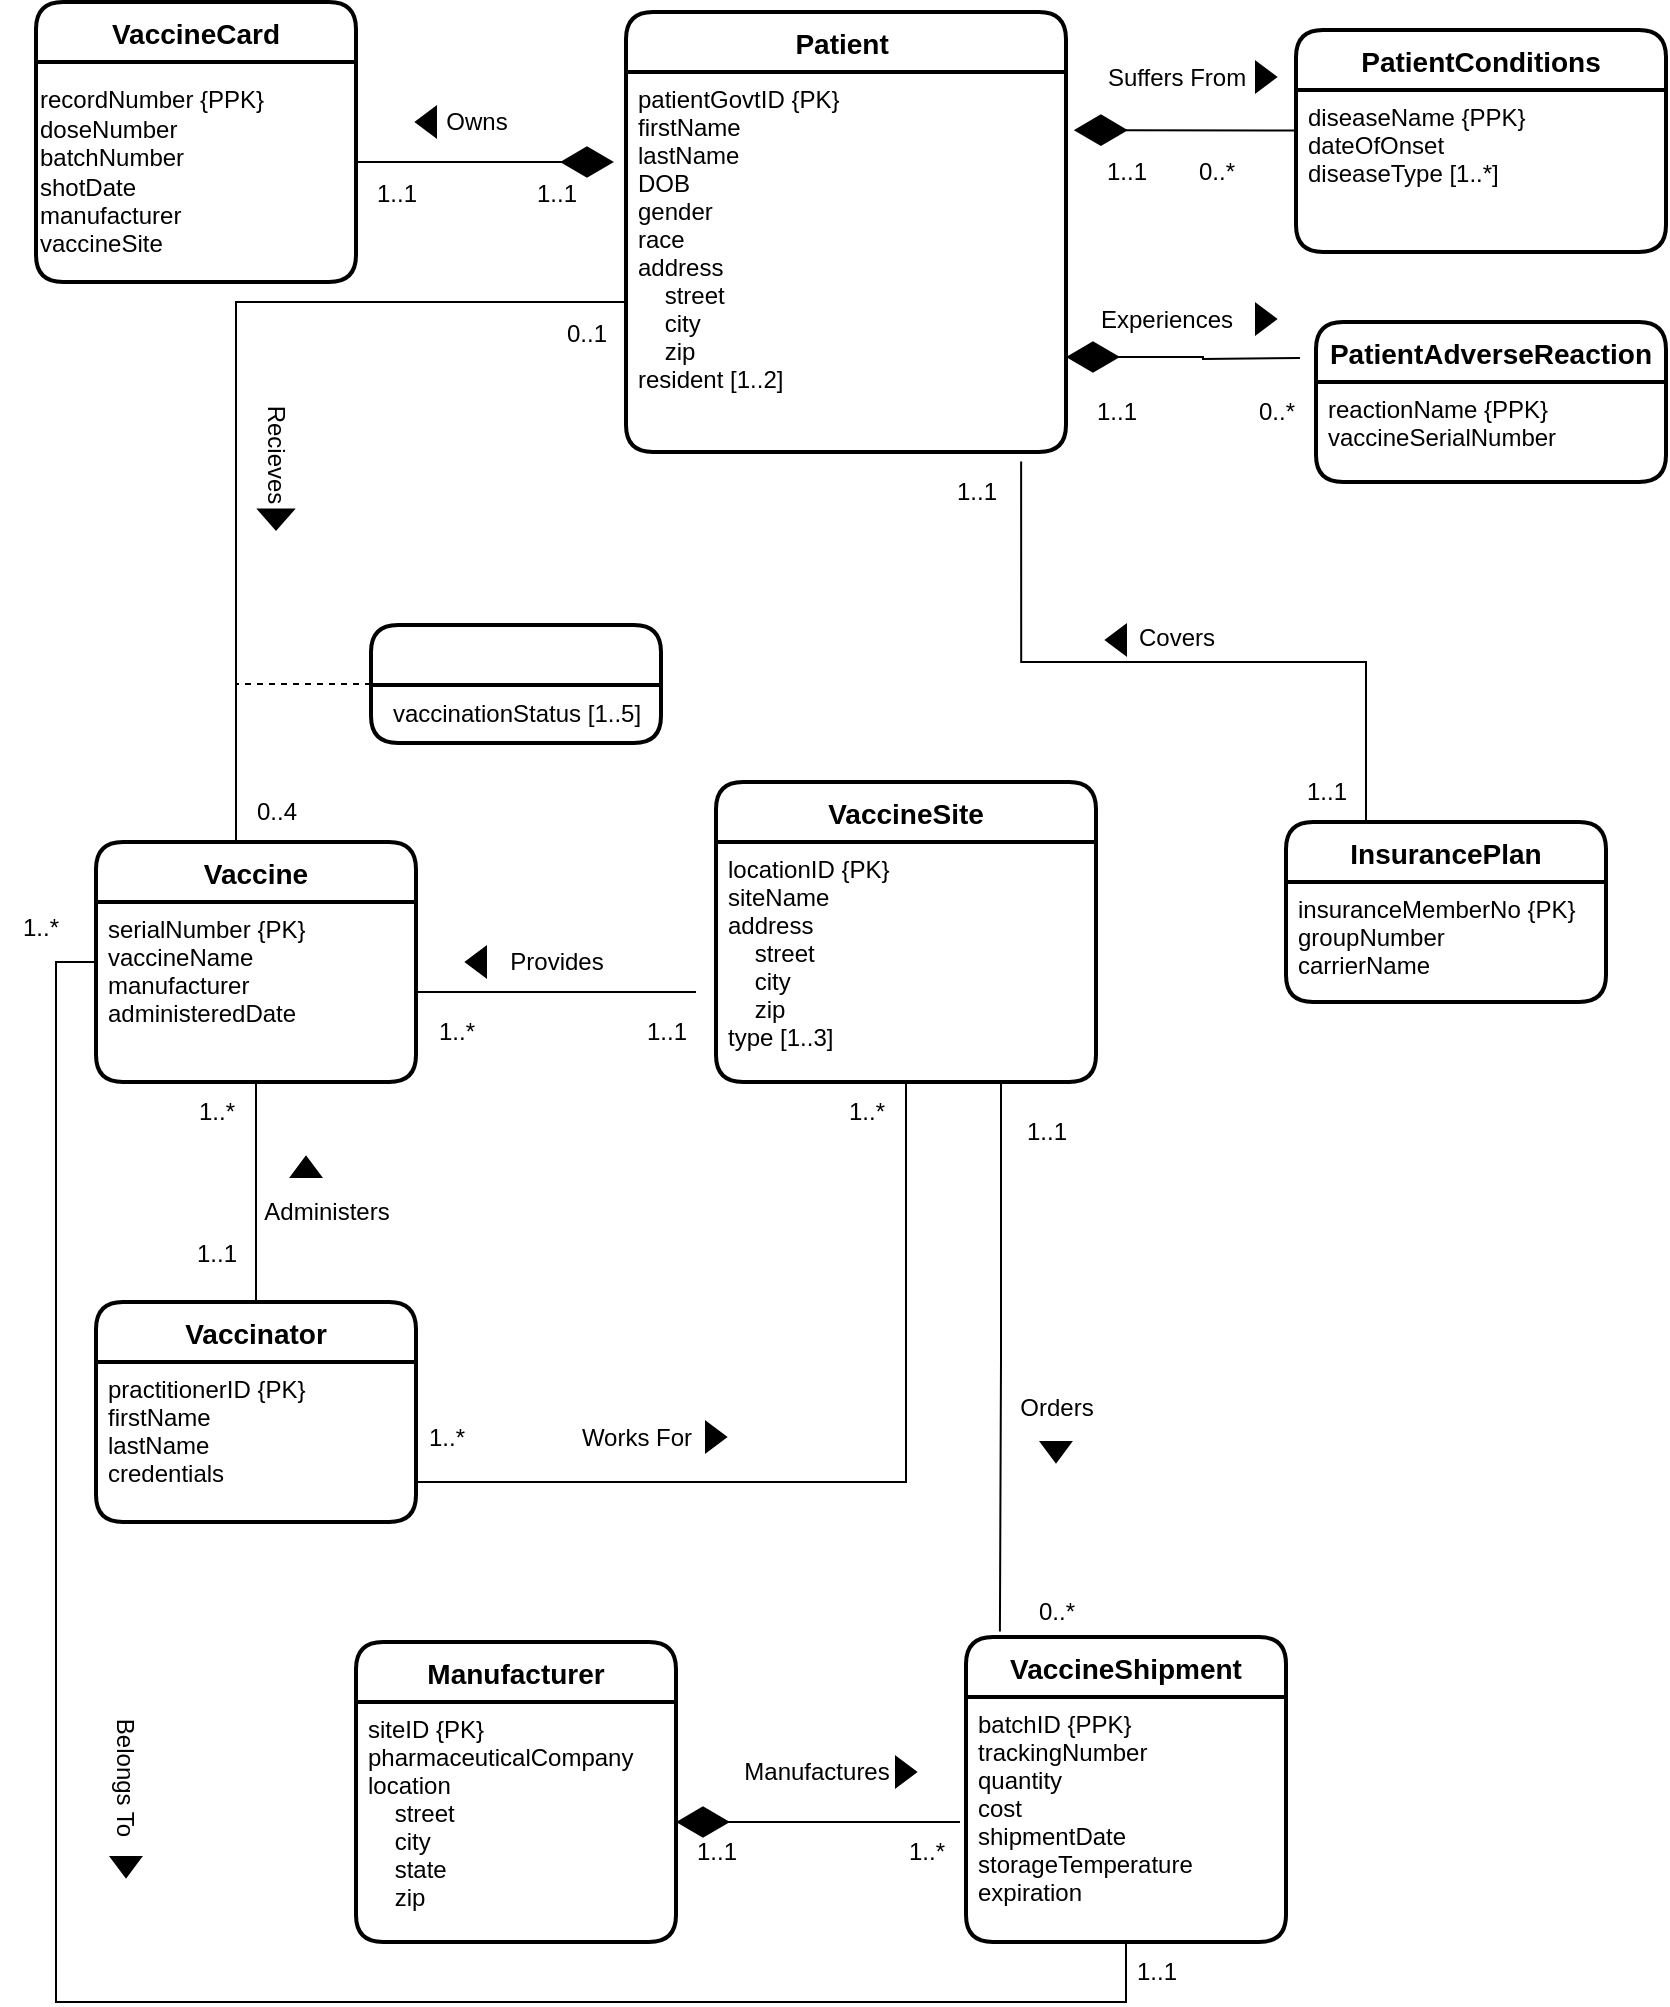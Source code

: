 <mxfile version="20.4.2" type="device" pages="2"><diagram id="ICXEVGz5KNbRG9FEyBgz" name="Page-1"><mxGraphModel dx="946" dy="614" grid="1" gridSize="10" guides="1" tooltips="1" connect="1" arrows="1" fold="1" page="1" pageScale="1" pageWidth="827" pageHeight="1169" math="0" shadow="0"><root><mxCell id="0"/><mxCell id="1" parent="0"/><mxCell id="ctLFTJvYeF0MniS-Ok6U-79" value="Patient " style="swimlane;childLayout=stackLayout;horizontal=1;startSize=30;horizontalStack=0;rounded=1;fontSize=14;fontStyle=1;strokeWidth=2;resizeParent=0;resizeLast=1;shadow=0;dashed=0;align=center;" vertex="1" parent="1"><mxGeometry x="323" y="35" width="220" height="220" as="geometry"/></mxCell><mxCell id="ctLFTJvYeF0MniS-Ok6U-80" value="patientGovtID {PK}&#10;firstName&#10;lastName&#10;DOB&#10;gender&#10;race&#10;address&#10;    street&#10;    city&#10;    zip&#10;resident [1..2]&#10;" style="align=left;strokeColor=none;fillColor=none;spacingLeft=4;fontSize=12;verticalAlign=top;resizable=0;rotatable=0;part=1;" vertex="1" parent="ctLFTJvYeF0MniS-Ok6U-79"><mxGeometry y="30" width="220" height="190" as="geometry"/></mxCell><mxCell id="ctLFTJvYeF0MniS-Ok6U-81" style="edgeStyle=orthogonalEdgeStyle;rounded=0;orthogonalLoop=1;jettySize=auto;html=1;entryX=0.5;entryY=1;entryDx=0;entryDy=0;strokeWidth=1;startArrow=none;startFill=0;endArrow=none;endFill=0;startSize=24;endSize=24;sourcePerimeterSpacing=0;" edge="1" parent="1" source="ctLFTJvYeF0MniS-Ok6U-82" target="ctLFTJvYeF0MniS-Ok6U-94"><mxGeometry relative="1" as="geometry"><Array as="points"><mxPoint x="38" y="510"/><mxPoint x="38" y="1030"/><mxPoint x="573" y="1030"/></Array></mxGeometry></mxCell><mxCell id="ctLFTJvYeF0MniS-Ok6U-82" value="Vaccine" style="swimlane;childLayout=stackLayout;horizontal=1;startSize=30;horizontalStack=0;rounded=1;fontSize=14;fontStyle=1;strokeWidth=2;resizeParent=0;resizeLast=1;shadow=0;dashed=0;align=center;" vertex="1" parent="1"><mxGeometry x="58" y="450" width="160" height="120" as="geometry"/></mxCell><mxCell id="ctLFTJvYeF0MniS-Ok6U-83" value="serialNumber {PK}&#10;vaccineName&#10;manufacturer&#10;administeredDate" style="align=left;strokeColor=none;fillColor=none;spacingLeft=4;fontSize=12;verticalAlign=top;resizable=0;rotatable=0;part=1;" vertex="1" parent="ctLFTJvYeF0MniS-Ok6U-82"><mxGeometry y="30" width="160" height="90" as="geometry"/></mxCell><mxCell id="ctLFTJvYeF0MniS-Ok6U-84" value="" style="endArrow=diamondThin;endFill=1;endSize=24;html=1;rounded=0;exitX=0;exitY=0.25;exitDx=0;exitDy=0;entryX=1.018;entryY=0.153;entryDx=0;entryDy=0;entryPerimeter=0;" edge="1" parent="1" source="ctLFTJvYeF0MniS-Ok6U-98" target="ctLFTJvYeF0MniS-Ok6U-80"><mxGeometry width="160" relative="1" as="geometry"><mxPoint x="568" y="120.47" as="sourcePoint"/><mxPoint x="548" y="120" as="targetPoint"/></mxGeometry></mxCell><mxCell id="ctLFTJvYeF0MniS-Ok6U-85" style="edgeStyle=orthogonalEdgeStyle;rounded=0;orthogonalLoop=1;jettySize=auto;html=1;strokeWidth=1;startArrow=none;startFill=0;endArrow=none;endFill=0;startSize=24;endSize=0;sourcePerimeterSpacing=0;" edge="1" parent="1" source="ctLFTJvYeF0MniS-Ok6U-86" target="ctLFTJvYeF0MniS-Ok6U-83"><mxGeometry relative="1" as="geometry"/></mxCell><mxCell id="ctLFTJvYeF0MniS-Ok6U-86" value="Vaccinator" style="swimlane;childLayout=stackLayout;horizontal=1;startSize=30;horizontalStack=0;rounded=1;fontSize=14;fontStyle=1;strokeWidth=2;resizeParent=0;resizeLast=1;shadow=0;dashed=0;align=center;" vertex="1" parent="1"><mxGeometry x="58" y="680" width="160" height="110" as="geometry"/></mxCell><mxCell id="ctLFTJvYeF0MniS-Ok6U-87" value="practitionerID {PK}&#10;firstName&#10;lastName&#10;credentials&#10;" style="align=left;strokeColor=none;fillColor=none;spacingLeft=4;fontSize=12;verticalAlign=top;resizable=0;rotatable=0;part=1;" vertex="1" parent="ctLFTJvYeF0MniS-Ok6U-86"><mxGeometry y="30" width="160" height="80" as="geometry"/></mxCell><mxCell id="ctLFTJvYeF0MniS-Ok6U-88" value="PatientAdverseReaction" style="swimlane;childLayout=stackLayout;horizontal=1;startSize=30;horizontalStack=0;rounded=1;fontSize=14;fontStyle=1;strokeWidth=2;resizeParent=0;resizeLast=1;shadow=0;dashed=0;align=center;" vertex="1" parent="1"><mxGeometry x="668" y="190" width="175" height="80" as="geometry"/></mxCell><mxCell id="ctLFTJvYeF0MniS-Ok6U-89" value="reactionName {PPK}&#10;vaccineSerialNumber" style="align=left;strokeColor=none;fillColor=none;spacingLeft=4;fontSize=12;verticalAlign=top;resizable=0;rotatable=0;part=1;" vertex="1" parent="ctLFTJvYeF0MniS-Ok6U-88"><mxGeometry y="30" width="175" height="50" as="geometry"/></mxCell><mxCell id="ctLFTJvYeF0MniS-Ok6U-90" style="edgeStyle=orthogonalEdgeStyle;rounded=0;orthogonalLoop=1;jettySize=auto;html=1;exitX=0.25;exitY=0;exitDx=0;exitDy=0;entryX=0.898;entryY=1.025;entryDx=0;entryDy=0;entryPerimeter=0;startArrow=none;startFill=0;endArrow=none;endFill=0;" edge="1" parent="1" source="ctLFTJvYeF0MniS-Ok6U-91" target="ctLFTJvYeF0MniS-Ok6U-80"><mxGeometry relative="1" as="geometry"><Array as="points"><mxPoint x="693" y="360"/><mxPoint x="521" y="360"/></Array></mxGeometry></mxCell><mxCell id="ctLFTJvYeF0MniS-Ok6U-91" value="InsurancePlan" style="swimlane;childLayout=stackLayout;horizontal=1;startSize=30;horizontalStack=0;rounded=1;fontSize=14;fontStyle=1;strokeWidth=2;resizeParent=0;resizeLast=1;shadow=0;dashed=0;align=center;" vertex="1" parent="1"><mxGeometry x="653" y="440" width="160" height="90" as="geometry"/></mxCell><mxCell id="ctLFTJvYeF0MniS-Ok6U-92" value="insuranceMemberNo {PK}&#10;groupNumber&#10;carrierName &#10;" style="align=left;strokeColor=none;fillColor=none;spacingLeft=4;fontSize=12;verticalAlign=top;resizable=0;rotatable=0;part=1;" vertex="1" parent="ctLFTJvYeF0MniS-Ok6U-91"><mxGeometry y="30" width="160" height="60" as="geometry"/></mxCell><mxCell id="ctLFTJvYeF0MniS-Ok6U-93" value="VaccineShipment" style="swimlane;childLayout=stackLayout;horizontal=1;startSize=30;horizontalStack=0;rounded=1;fontSize=14;fontStyle=1;strokeWidth=2;resizeParent=0;resizeLast=1;shadow=0;dashed=0;align=center;" vertex="1" parent="1"><mxGeometry x="493" y="847.5" width="160" height="152.5" as="geometry"/></mxCell><mxCell id="ctLFTJvYeF0MniS-Ok6U-94" value="batchID {PPK}&#10;trackingNumber&#10;quantity&#10;cost&#10;shipmentDate&#10;storageTemperature&#10;expiration&#10;" style="align=left;strokeColor=none;fillColor=none;spacingLeft=4;fontSize=12;verticalAlign=top;resizable=0;rotatable=0;part=1;" vertex="1" parent="ctLFTJvYeF0MniS-Ok6U-93"><mxGeometry y="30" width="160" height="122.5" as="geometry"/></mxCell><mxCell id="ctLFTJvYeF0MniS-Ok6U-95" value="VaccineSite" style="swimlane;childLayout=stackLayout;horizontal=1;startSize=30;horizontalStack=0;rounded=1;fontSize=14;fontStyle=1;strokeWidth=2;resizeParent=0;resizeLast=1;shadow=0;dashed=0;align=center;" vertex="1" parent="1"><mxGeometry x="368" y="420" width="190" height="150" as="geometry"/></mxCell><mxCell id="ctLFTJvYeF0MniS-Ok6U-96" value="locationID {PK}&#10;siteName&#10;address&#10;    street&#10;    city&#10;    zip&#10;type [1..3]" style="align=left;strokeColor=none;fillColor=none;spacingLeft=4;fontSize=12;verticalAlign=top;resizable=0;rotatable=0;part=1;" vertex="1" parent="ctLFTJvYeF0MniS-Ok6U-95"><mxGeometry y="30" width="190" height="120" as="geometry"/></mxCell><mxCell id="ctLFTJvYeF0MniS-Ok6U-97" value="PatientConditions" style="swimlane;childLayout=stackLayout;horizontal=1;startSize=30;horizontalStack=0;rounded=1;fontSize=14;fontStyle=1;strokeWidth=2;resizeParent=0;resizeLast=1;shadow=0;dashed=0;align=center;" vertex="1" parent="1"><mxGeometry x="658" y="44" width="185" height="111" as="geometry"/></mxCell><mxCell id="ctLFTJvYeF0MniS-Ok6U-98" value="diseaseName {PPK}&#10;dateOfOnset&#10;diseaseType [1..*]&#10;&#10;" style="align=left;strokeColor=none;fillColor=none;spacingLeft=4;fontSize=12;verticalAlign=top;resizable=0;rotatable=0;part=1;" vertex="1" parent="ctLFTJvYeF0MniS-Ok6U-97"><mxGeometry y="30" width="185" height="81" as="geometry"/></mxCell><mxCell id="ctLFTJvYeF0MniS-Ok6U-99" style="edgeStyle=orthogonalEdgeStyle;rounded=0;orthogonalLoop=1;jettySize=auto;html=1;strokeWidth=1;startArrow=none;startFill=0;endArrow=none;endFill=0;startSize=24;endSize=24;sourcePerimeterSpacing=0;dashed=1;" edge="1" parent="1" source="ctLFTJvYeF0MniS-Ok6U-100"><mxGeometry relative="1" as="geometry"><mxPoint x="128" y="371" as="targetPoint"/></mxGeometry></mxCell><mxCell id="ctLFTJvYeF0MniS-Ok6U-100" value="" style="swimlane;childLayout=stackLayout;horizontal=1;startSize=30;horizontalStack=0;rounded=1;fontSize=14;fontStyle=1;strokeWidth=2;resizeParent=0;resizeLast=1;shadow=0;dashed=0;align=center;" vertex="1" parent="1"><mxGeometry x="195.5" y="341.5" width="145" height="59" as="geometry"/></mxCell><mxCell id="ctLFTJvYeF0MniS-Ok6U-101" value="vaccinationStatus [1..5]" style="text;html=1;align=center;verticalAlign=middle;resizable=0;points=[];autosize=1;strokeColor=none;fillColor=none;" vertex="1" parent="ctLFTJvYeF0MniS-Ok6U-100"><mxGeometry y="30" width="145" height="29" as="geometry"/></mxCell><mxCell id="ctLFTJvYeF0MniS-Ok6U-102" value="Recieves" style="text;html=1;align=center;verticalAlign=middle;resizable=0;points=[];autosize=1;strokeColor=none;fillColor=none;rotation=90;" vertex="1" parent="1"><mxGeometry x="113" y="241" width="70" height="30" as="geometry"/></mxCell><mxCell id="ctLFTJvYeF0MniS-Ok6U-103" style="edgeStyle=orthogonalEdgeStyle;rounded=0;orthogonalLoop=1;jettySize=auto;html=1;exitX=1;exitY=0.75;exitDx=0;exitDy=0;entryX=0.5;entryY=1;entryDx=0;entryDy=0;startArrow=none;startFill=0;endArrow=none;endFill=0;" edge="1" parent="1" source="ctLFTJvYeF0MniS-Ok6U-87" target="ctLFTJvYeF0MniS-Ok6U-96"><mxGeometry relative="1" as="geometry"/></mxCell><mxCell id="ctLFTJvYeF0MniS-Ok6U-104" value="Works For" style="text;html=1;align=center;verticalAlign=middle;resizable=0;points=[];autosize=1;strokeColor=none;fillColor=none;" vertex="1" parent="1"><mxGeometry x="288" y="732.5" width="80" height="30" as="geometry"/></mxCell><mxCell id="ctLFTJvYeF0MniS-Ok6U-105" value="Manufacturer" style="swimlane;childLayout=stackLayout;horizontal=1;startSize=30;horizontalStack=0;rounded=1;fontSize=14;fontStyle=1;strokeWidth=2;resizeParent=0;resizeLast=1;shadow=0;dashed=0;align=center;" vertex="1" parent="1"><mxGeometry x="188" y="850" width="160" height="150" as="geometry"/></mxCell><mxCell id="ctLFTJvYeF0MniS-Ok6U-106" value="siteID {PK}&#10;pharmaceuticalCompany&#10;location&#10;    street&#10;    city&#10;    state&#10;    zip" style="align=left;strokeColor=none;fillColor=none;spacingLeft=4;fontSize=12;verticalAlign=top;resizable=0;rotatable=0;part=1;" vertex="1" parent="ctLFTJvYeF0MniS-Ok6U-105"><mxGeometry y="30" width="160" height="120" as="geometry"/></mxCell><mxCell id="ctLFTJvYeF0MniS-Ok6U-107" value="VaccineCard" style="swimlane;childLayout=stackLayout;horizontal=1;startSize=30;horizontalStack=0;rounded=1;fontSize=14;fontStyle=1;strokeWidth=2;resizeParent=0;resizeLast=1;shadow=0;dashed=0;align=center;" vertex="1" parent="1"><mxGeometry x="28" y="30" width="160" height="140" as="geometry"/></mxCell><mxCell id="ctLFTJvYeF0MniS-Ok6U-108" value="recordNumber {PPK}&lt;br&gt;doseNumber&lt;br&gt;batchNumber&lt;br&gt;shotDate&lt;br&gt;manufacturer&amp;nbsp;&lt;br&gt;vaccineSite" style="text;html=1;align=left;verticalAlign=middle;resizable=0;points=[];autosize=1;strokeColor=none;fillColor=none;" vertex="1" parent="ctLFTJvYeF0MniS-Ok6U-107"><mxGeometry y="30" width="160" height="110" as="geometry"/></mxCell><mxCell id="ctLFTJvYeF0MniS-Ok6U-109" value="Manufactures" style="text;html=1;align=center;verticalAlign=middle;resizable=0;points=[];autosize=1;strokeColor=none;fillColor=none;" vertex="1" parent="1"><mxGeometry x="368" y="900" width="100" height="30" as="geometry"/></mxCell><mxCell id="ctLFTJvYeF0MniS-Ok6U-110" value="1..1" style="text;html=1;align=center;verticalAlign=middle;resizable=0;points=[];autosize=1;strokeColor=none;fillColor=none;" vertex="1" parent="1"><mxGeometry x="348" y="940" width="40" height="30" as="geometry"/></mxCell><mxCell id="ctLFTJvYeF0MniS-Ok6U-111" value="Orders" style="text;html=1;align=center;verticalAlign=middle;resizable=0;points=[];autosize=1;strokeColor=none;fillColor=none;" vertex="1" parent="1"><mxGeometry x="508" y="717.5" width="60" height="30" as="geometry"/></mxCell><mxCell id="ctLFTJvYeF0MniS-Ok6U-112" value="1..1" style="text;html=1;align=center;verticalAlign=middle;resizable=0;points=[];autosize=1;strokeColor=none;fillColor=none;" vertex="1" parent="1"><mxGeometry x="513" y="580" width="40" height="30" as="geometry"/></mxCell><mxCell id="ctLFTJvYeF0MniS-Ok6U-113" value="0..*" style="text;html=1;align=center;verticalAlign=middle;resizable=0;points=[];autosize=1;strokeColor=none;fillColor=none;" vertex="1" parent="1"><mxGeometry x="518" y="820" width="40" height="30" as="geometry"/></mxCell><mxCell id="ctLFTJvYeF0MniS-Ok6U-114" value="1..*" style="text;html=1;align=center;verticalAlign=middle;resizable=0;points=[];autosize=1;strokeColor=none;fillColor=none;" vertex="1" parent="1"><mxGeometry x="423" y="570" width="40" height="30" as="geometry"/></mxCell><mxCell id="ctLFTJvYeF0MniS-Ok6U-115" value="1..*" style="text;html=1;align=center;verticalAlign=middle;resizable=0;points=[];autosize=1;strokeColor=none;fillColor=none;" vertex="1" parent="1"><mxGeometry x="213" y="732.5" width="40" height="30" as="geometry"/></mxCell><mxCell id="ctLFTJvYeF0MniS-Ok6U-116" value="Covers" style="text;html=1;align=center;verticalAlign=middle;resizable=0;points=[];autosize=1;strokeColor=none;fillColor=none;" vertex="1" parent="1"><mxGeometry x="568" y="332.5" width="60" height="30" as="geometry"/></mxCell><mxCell id="ctLFTJvYeF0MniS-Ok6U-117" value="1..1" style="text;html=1;align=center;verticalAlign=middle;resizable=0;points=[];autosize=1;strokeColor=none;fillColor=none;" vertex="1" parent="1"><mxGeometry x="478" y="260" width="40" height="30" as="geometry"/></mxCell><mxCell id="ctLFTJvYeF0MniS-Ok6U-118" value="1..1" style="text;html=1;align=center;verticalAlign=middle;resizable=0;points=[];autosize=1;strokeColor=none;fillColor=none;" vertex="1" parent="1"><mxGeometry x="653" y="410" width="40" height="30" as="geometry"/></mxCell><mxCell id="ctLFTJvYeF0MniS-Ok6U-119" value="1..1" style="text;html=1;align=center;verticalAlign=middle;resizable=0;points=[];autosize=1;strokeColor=none;fillColor=none;" vertex="1" parent="1"><mxGeometry x="553" y="100" width="40" height="30" as="geometry"/></mxCell><mxCell id="ctLFTJvYeF0MniS-Ok6U-120" value="0..*" style="text;html=1;align=center;verticalAlign=middle;resizable=0;points=[];autosize=1;strokeColor=none;fillColor=none;" vertex="1" parent="1"><mxGeometry x="598" y="100" width="40" height="30" as="geometry"/></mxCell><mxCell id="ctLFTJvYeF0MniS-Ok6U-121" value="0..4" style="text;html=1;align=center;verticalAlign=middle;resizable=0;points=[];autosize=1;strokeColor=none;fillColor=none;" vertex="1" parent="1"><mxGeometry x="128" y="420" width="40" height="30" as="geometry"/></mxCell><mxCell id="ctLFTJvYeF0MniS-Ok6U-122" value="0..1" style="text;html=1;align=center;verticalAlign=middle;resizable=0;points=[];autosize=1;strokeColor=none;fillColor=none;" vertex="1" parent="1"><mxGeometry x="283" y="181" width="40" height="30" as="geometry"/></mxCell><mxCell id="ctLFTJvYeF0MniS-Ok6U-123" value="1..*" style="text;html=1;align=center;verticalAlign=middle;resizable=0;points=[];autosize=1;strokeColor=none;fillColor=none;" vertex="1" parent="1"><mxGeometry x="218" y="530" width="40" height="30" as="geometry"/></mxCell><mxCell id="ctLFTJvYeF0MniS-Ok6U-124" value="1..1" style="text;html=1;align=center;verticalAlign=middle;resizable=0;points=[];autosize=1;strokeColor=none;fillColor=none;" vertex="1" parent="1"><mxGeometry x="323" y="530" width="40" height="30" as="geometry"/></mxCell><mxCell id="ctLFTJvYeF0MniS-Ok6U-125" value="1..1" style="text;html=1;align=center;verticalAlign=middle;resizable=0;points=[];autosize=1;strokeColor=none;fillColor=none;" vertex="1" parent="1"><mxGeometry x="188" y="110.5" width="40" height="30" as="geometry"/></mxCell><mxCell id="ctLFTJvYeF0MniS-Ok6U-126" value="1..1" style="text;html=1;align=center;verticalAlign=middle;resizable=0;points=[];autosize=1;strokeColor=none;fillColor=none;" vertex="1" parent="1"><mxGeometry x="268" y="110.5" width="40" height="30" as="geometry"/></mxCell><mxCell id="ctLFTJvYeF0MniS-Ok6U-127" value="" style="triangle;whiteSpace=wrap;html=1;fillColor=#000000;rotation=90;" vertex="1" parent="1"><mxGeometry x="143" y="280" width="10" height="17.5" as="geometry"/></mxCell><mxCell id="ctLFTJvYeF0MniS-Ok6U-128" style="edgeStyle=orthogonalEdgeStyle;rounded=0;orthogonalLoop=1;jettySize=auto;html=1;entryX=0.563;entryY=0;entryDx=0;entryDy=0;entryPerimeter=0;endArrow=none;endFill=0;" edge="1" parent="1" source="ctLFTJvYeF0MniS-Ok6U-80" target="ctLFTJvYeF0MniS-Ok6U-82"><mxGeometry relative="1" as="geometry"><Array as="points"><mxPoint x="128" y="180"/></Array></mxGeometry></mxCell><mxCell id="ctLFTJvYeF0MniS-Ok6U-129" value="1..1" style="text;html=1;align=center;verticalAlign=middle;resizable=0;points=[];autosize=1;strokeColor=none;fillColor=none;" vertex="1" parent="1"><mxGeometry x="548" y="220" width="40" height="30" as="geometry"/></mxCell><mxCell id="ctLFTJvYeF0MniS-Ok6U-130" value="0..*" style="text;html=1;align=center;verticalAlign=middle;resizable=0;points=[];autosize=1;strokeColor=none;fillColor=none;" vertex="1" parent="1"><mxGeometry x="628" y="220" width="40" height="30" as="geometry"/></mxCell><mxCell id="ctLFTJvYeF0MniS-Ok6U-131" value="" style="triangle;whiteSpace=wrap;html=1;fillColor=#000000;rotation=-180;" vertex="1" parent="1"><mxGeometry x="563" y="341.5" width="10" height="15" as="geometry"/></mxCell><mxCell id="ctLFTJvYeF0MniS-Ok6U-132" value="" style="triangle;whiteSpace=wrap;html=1;fillColor=#000000;rotation=0;" vertex="1" parent="1"><mxGeometry x="363" y="740" width="10" height="15" as="geometry"/></mxCell><mxCell id="ctLFTJvYeF0MniS-Ok6U-133" value="" style="triangle;whiteSpace=wrap;html=1;fillColor=#000000;rotation=0;" vertex="1" parent="1"><mxGeometry x="458" y="907.5" width="10" height="15" as="geometry"/></mxCell><mxCell id="ctLFTJvYeF0MniS-Ok6U-134" value="Provides" style="text;html=1;align=center;verticalAlign=middle;resizable=0;points=[];autosize=1;strokeColor=none;fillColor=none;rotation=0;" vertex="1" parent="1"><mxGeometry x="253" y="495" width="70" height="30" as="geometry"/></mxCell><mxCell id="ctLFTJvYeF0MniS-Ok6U-135" value="" style="triangle;whiteSpace=wrap;html=1;fillColor=#000000;rotation=-90;" vertex="1" parent="1"><mxGeometry x="158" y="605" width="10" height="15" as="geometry"/></mxCell><mxCell id="ctLFTJvYeF0MniS-Ok6U-136" value="" style="triangle;whiteSpace=wrap;html=1;fillColor=#000000;rotation=90;" vertex="1" parent="1"><mxGeometry x="533" y="747.5" width="10" height="15" as="geometry"/></mxCell><mxCell id="ctLFTJvYeF0MniS-Ok6U-137" value="1..*" style="text;html=1;align=center;verticalAlign=middle;resizable=0;points=[];autosize=1;strokeColor=none;fillColor=none;" vertex="1" parent="1"><mxGeometry x="453" y="940" width="40" height="30" as="geometry"/></mxCell><mxCell id="ctLFTJvYeF0MniS-Ok6U-138" style="edgeStyle=orthogonalEdgeStyle;rounded=0;orthogonalLoop=1;jettySize=auto;html=1;strokeWidth=1;startArrow=none;startFill=0;endArrow=none;endFill=0;startSize=24;endSize=0;sourcePerimeterSpacing=0;" edge="1" parent="1" source="ctLFTJvYeF0MniS-Ok6U-83"><mxGeometry relative="1" as="geometry"><mxPoint x="358" y="525" as="targetPoint"/></mxGeometry></mxCell><mxCell id="ctLFTJvYeF0MniS-Ok6U-139" value="1..*" style="text;html=1;align=center;verticalAlign=middle;resizable=0;points=[];autosize=1;strokeColor=none;fillColor=none;" vertex="1" parent="1"><mxGeometry x="98" y="570" width="40" height="30" as="geometry"/></mxCell><mxCell id="ctLFTJvYeF0MniS-Ok6U-140" value="1..1" style="text;html=1;align=center;verticalAlign=middle;resizable=0;points=[];autosize=1;strokeColor=none;fillColor=none;" vertex="1" parent="1"><mxGeometry x="98" y="641" width="40" height="30" as="geometry"/></mxCell><mxCell id="ctLFTJvYeF0MniS-Ok6U-141" style="edgeStyle=orthogonalEdgeStyle;rounded=0;orthogonalLoop=1;jettySize=auto;html=1;strokeWidth=1;startArrow=none;startFill=0;endArrow=diamondThin;endFill=1;startSize=24;endSize=24;sourcePerimeterSpacing=0;" edge="1" parent="1" source="ctLFTJvYeF0MniS-Ok6U-108"><mxGeometry relative="1" as="geometry"><mxPoint x="290" y="110" as="targetPoint"/><Array as="points"><mxPoint x="310" y="110"/><mxPoint x="310" y="110"/></Array></mxGeometry></mxCell><mxCell id="ctLFTJvYeF0MniS-Ok6U-142" value="" style="triangle;whiteSpace=wrap;html=1;fillColor=#000000;rotation=-180;" vertex="1" parent="1"><mxGeometry x="243" y="502.5" width="10" height="15" as="geometry"/></mxCell><mxCell id="ctLFTJvYeF0MniS-Ok6U-143" value="Administers" style="text;html=1;align=center;verticalAlign=middle;resizable=0;points=[];autosize=1;strokeColor=none;fillColor=none;" vertex="1" parent="1"><mxGeometry x="128" y="620" width="90" height="30" as="geometry"/></mxCell><mxCell id="ctLFTJvYeF0MniS-Ok6U-144" value="Owns" style="text;html=1;align=center;verticalAlign=middle;resizable=0;points=[];autosize=1;strokeColor=none;fillColor=none;" vertex="1" parent="1"><mxGeometry x="223" y="75" width="50" height="30" as="geometry"/></mxCell><mxCell id="ctLFTJvYeF0MniS-Ok6U-145" value="" style="triangle;whiteSpace=wrap;html=1;fillColor=#000000;rotation=-180;" vertex="1" parent="1"><mxGeometry x="218" y="82.5" width="10" height="15" as="geometry"/></mxCell><mxCell id="ctLFTJvYeF0MniS-Ok6U-146" value="" style="triangle;whiteSpace=wrap;html=1;fillColor=#000000;rotation=0;" vertex="1" parent="1"><mxGeometry x="638" y="181" width="10" height="15" as="geometry"/></mxCell><mxCell id="ctLFTJvYeF0MniS-Ok6U-147" value="Experiences" style="text;html=1;align=center;verticalAlign=middle;resizable=0;points=[];autosize=1;strokeColor=none;fillColor=none;" vertex="1" parent="1"><mxGeometry x="548" y="173.5" width="90" height="30" as="geometry"/></mxCell><mxCell id="ctLFTJvYeF0MniS-Ok6U-148" value="Suffers From" style="text;html=1;align=center;verticalAlign=middle;resizable=0;points=[];autosize=1;strokeColor=none;fillColor=none;" vertex="1" parent="1"><mxGeometry x="553" y="52.5" width="90" height="30" as="geometry"/></mxCell><mxCell id="ctLFTJvYeF0MniS-Ok6U-149" value="" style="triangle;whiteSpace=wrap;html=1;fillColor=#000000;rotation=0;" vertex="1" parent="1"><mxGeometry x="638" y="60" width="10" height="15" as="geometry"/></mxCell><mxCell id="ctLFTJvYeF0MniS-Ok6U-150" style="edgeStyle=orthogonalEdgeStyle;rounded=0;orthogonalLoop=1;jettySize=auto;html=1;exitX=0.75;exitY=1;exitDx=0;exitDy=0;entryX=0.106;entryY=-0.018;entryDx=0;entryDy=0;entryPerimeter=0;strokeWidth=1;startArrow=none;startFill=0;endArrow=none;endFill=0;startSize=24;endSize=24;sourcePerimeterSpacing=0;" edge="1" parent="1" source="ctLFTJvYeF0MniS-Ok6U-96" target="ctLFTJvYeF0MniS-Ok6U-93"><mxGeometry relative="1" as="geometry"/></mxCell><mxCell id="ctLFTJvYeF0MniS-Ok6U-151" style="edgeStyle=orthogonalEdgeStyle;rounded=0;orthogonalLoop=1;jettySize=auto;html=1;exitX=1;exitY=0.5;exitDx=0;exitDy=0;strokeWidth=1;startArrow=diamondThin;startFill=1;endArrow=none;endFill=0;startSize=24;endSize=24;sourcePerimeterSpacing=0;" edge="1" parent="1" source="ctLFTJvYeF0MniS-Ok6U-106"><mxGeometry relative="1" as="geometry"><mxPoint x="490" y="940" as="targetPoint"/><Array as="points"><mxPoint x="488" y="940"/></Array></mxGeometry></mxCell><mxCell id="ctLFTJvYeF0MniS-Ok6U-152" value="" style="triangle;whiteSpace=wrap;html=1;fillColor=#000000;rotation=90;" vertex="1" parent="1"><mxGeometry x="68" y="955" width="10" height="15" as="geometry"/></mxCell><mxCell id="ctLFTJvYeF0MniS-Ok6U-153" value="Belongs To&lt;br&gt;" style="text;html=1;align=center;verticalAlign=middle;resizable=0;points=[];autosize=1;strokeColor=none;fillColor=none;rotation=90;" vertex="1" parent="1"><mxGeometry x="33" y="902.5" width="80" height="30" as="geometry"/></mxCell><mxCell id="ctLFTJvYeF0MniS-Ok6U-154" value="1..1" style="text;html=1;align=center;verticalAlign=middle;resizable=0;points=[];autosize=1;strokeColor=none;fillColor=none;" vertex="1" parent="1"><mxGeometry x="568" y="1000" width="40" height="30" as="geometry"/></mxCell><mxCell id="ctLFTJvYeF0MniS-Ok6U-155" value="1..*" style="text;html=1;align=center;verticalAlign=middle;resizable=0;points=[];autosize=1;strokeColor=none;fillColor=none;" vertex="1" parent="1"><mxGeometry x="10" y="477.5" width="40" height="30" as="geometry"/></mxCell><mxCell id="ctLFTJvYeF0MniS-Ok6U-156" style="edgeStyle=orthogonalEdgeStyle;rounded=0;orthogonalLoop=1;jettySize=auto;html=1;exitX=1;exitY=0.75;exitDx=0;exitDy=0;strokeWidth=1;startArrow=diamondThin;startFill=1;endArrow=none;endFill=0;startSize=24;endSize=24;sourcePerimeterSpacing=0;" edge="1" parent="1" source="ctLFTJvYeF0MniS-Ok6U-80"><mxGeometry relative="1" as="geometry"><mxPoint x="660" y="208" as="targetPoint"/></mxGeometry></mxCell></root></mxGraphModel></diagram><diagram id="4lRE2ZnFyPSthLx_6Rrl" name="Page-2"><mxGraphModel dx="1773" dy="614" grid="1" gridSize="10" guides="1" tooltips="1" connect="1" arrows="1" fold="1" page="1" pageScale="1" pageWidth="827" pageHeight="1169" math="0" shadow="0"><root><mxCell id="0"/><mxCell id="1" parent="0"/><mxCell id="7E2iqAO-YJJyB98SqlHe-1" value="Patient " style="swimlane;childLayout=stackLayout;horizontal=1;startSize=30;horizontalStack=0;rounded=1;fontSize=14;fontStyle=1;strokeWidth=2;resizeParent=0;resizeLast=1;shadow=0;dashed=0;align=center;" vertex="1" parent="1"><mxGeometry x="323" y="35" width="220" height="220" as="geometry"/></mxCell><mxCell id="7E2iqAO-YJJyB98SqlHe-2" value="patientGovtID {PK}&#10;firstName&#10;lastName&#10;DOB&#10;gender&#10;race&#10;address&#10;    street&#10;    city&#10;    zip&#10;resident [1..2]&#10;" style="align=left;strokeColor=none;fillColor=none;spacingLeft=4;fontSize=12;verticalAlign=top;resizable=0;rotatable=0;part=1;" vertex="1" parent="7E2iqAO-YJJyB98SqlHe-1"><mxGeometry y="30" width="220" height="190" as="geometry"/></mxCell><mxCell id="7E2iqAO-YJJyB98SqlHe-3" value="VaccineCard" style="swimlane;childLayout=stackLayout;horizontal=1;startSize=30;horizontalStack=0;rounded=1;fontSize=14;fontStyle=1;strokeWidth=2;resizeParent=0;resizeLast=1;shadow=0;dashed=0;align=center;" vertex="1" parent="1"><mxGeometry x="270" y="350" width="160" height="140" as="geometry"/></mxCell><mxCell id="7E2iqAO-YJJyB98SqlHe-4" value="recordNumber {PPK}&lt;br&gt;doseNumber&lt;br&gt;batchNumber&lt;br&gt;shotDate&lt;br&gt;manufacturer&amp;nbsp;&lt;br&gt;vaccineSite" style="text;html=1;align=left;verticalAlign=middle;resizable=0;points=[];autosize=1;strokeColor=none;fillColor=none;" vertex="1" parent="7E2iqAO-YJJyB98SqlHe-3"><mxGeometry y="30" width="160" height="110" as="geometry"/></mxCell><mxCell id="7E2iqAO-YJJyB98SqlHe-5" value="PatientConditions" style="swimlane;childLayout=stackLayout;horizontal=1;startSize=30;horizontalStack=0;rounded=1;fontSize=14;fontStyle=1;strokeWidth=2;resizeParent=0;resizeLast=1;shadow=0;dashed=0;align=center;" vertex="1" parent="1"><mxGeometry x="710" y="35" width="185" height="111" as="geometry"/></mxCell><mxCell id="7E2iqAO-YJJyB98SqlHe-6" value="diseaseName {PPK}&#10;dateOfOnset&#10;diseaseType [1..*]&#10;&#10;" style="align=left;strokeColor=none;fillColor=none;spacingLeft=4;fontSize=12;verticalAlign=top;resizable=0;rotatable=0;part=1;" vertex="1" parent="7E2iqAO-YJJyB98SqlHe-5"><mxGeometry y="30" width="185" height="81" as="geometry"/></mxCell><mxCell id="7E2iqAO-YJJyB98SqlHe-7" value="PatientAdverseReaction" style="swimlane;childLayout=stackLayout;horizontal=1;startSize=30;horizontalStack=0;rounded=1;fontSize=14;fontStyle=1;strokeWidth=2;resizeParent=0;resizeLast=1;shadow=0;dashed=0;align=center;" vertex="1" parent="1"><mxGeometry x="710" y="175" width="175" height="80" as="geometry"/></mxCell><mxCell id="7E2iqAO-YJJyB98SqlHe-8" value="reactionName {PPK}&#10;vaccineSerialNumber" style="align=left;strokeColor=none;fillColor=none;spacingLeft=4;fontSize=12;verticalAlign=top;resizable=0;rotatable=0;part=1;" vertex="1" parent="7E2iqAO-YJJyB98SqlHe-7"><mxGeometry y="30" width="175" height="50" as="geometry"/></mxCell><mxCell id="7E2iqAO-YJJyB98SqlHe-9" value="Vaccine" style="swimlane;childLayout=stackLayout;horizontal=1;startSize=30;horizontalStack=0;rounded=1;fontSize=14;fontStyle=1;strokeWidth=2;resizeParent=0;resizeLast=1;shadow=0;dashed=0;align=center;" vertex="1" parent="1"><mxGeometry x="-40" y="85" width="160" height="120" as="geometry"/></mxCell><mxCell id="7E2iqAO-YJJyB98SqlHe-10" value="serialNumber {PK}&#10;vaccineName&#10;manufacturer&#10;administeredDate" style="align=left;strokeColor=none;fillColor=none;spacingLeft=4;fontSize=12;verticalAlign=top;resizable=0;rotatable=0;part=1;" vertex="1" parent="7E2iqAO-YJJyB98SqlHe-9"><mxGeometry y="30" width="160" height="90" as="geometry"/></mxCell><mxCell id="7E2iqAO-YJJyB98SqlHe-11" value="" style="swimlane;childLayout=stackLayout;horizontal=1;startSize=30;horizontalStack=0;rounded=1;fontSize=14;fontStyle=1;strokeWidth=2;resizeParent=0;resizeLast=1;shadow=0;dashed=0;align=center;" vertex="1" parent="1"><mxGeometry x="140" y="196" width="145" height="59" as="geometry"/></mxCell><mxCell id="7E2iqAO-YJJyB98SqlHe-12" value="vaccinationStatus [1..5]" style="text;html=1;align=center;verticalAlign=middle;resizable=0;points=[];autosize=1;strokeColor=none;fillColor=none;" vertex="1" parent="7E2iqAO-YJJyB98SqlHe-11"><mxGeometry y="30" width="145" height="29" as="geometry"/></mxCell><mxCell id="7E2iqAO-YJJyB98SqlHe-13" value="VaccineSite" style="swimlane;childLayout=stackLayout;horizontal=1;startSize=30;horizontalStack=0;rounded=1;fontSize=14;fontStyle=1;strokeWidth=2;resizeParent=0;resizeLast=1;shadow=0;dashed=0;align=center;" vertex="1" parent="1"><mxGeometry x="-170" y="592.5" width="190" height="150" as="geometry"/></mxCell><mxCell id="7E2iqAO-YJJyB98SqlHe-14" value="locationID {PK}&#10;siteName&#10;address&#10;    street&#10;    city&#10;    zip&#10;type [1..3]" style="align=left;strokeColor=none;fillColor=none;spacingLeft=4;fontSize=12;verticalAlign=top;resizable=0;rotatable=0;part=1;" vertex="1" parent="7E2iqAO-YJJyB98SqlHe-13"><mxGeometry y="30" width="190" height="120" as="geometry"/></mxCell><mxCell id="7E2iqAO-YJJyB98SqlHe-15" value="InsurancePlan" style="swimlane;childLayout=stackLayout;horizontal=1;startSize=30;horizontalStack=0;rounded=1;fontSize=14;fontStyle=1;strokeWidth=2;resizeParent=0;resizeLast=1;shadow=0;dashed=0;align=center;" vertex="1" parent="1"><mxGeometry x="470" y="350" width="160" height="90" as="geometry"/></mxCell><mxCell id="7E2iqAO-YJJyB98SqlHe-16" value="insuranceMemberNo {PK}&#10;groupNumber&#10;carrierName &#10;" style="align=left;strokeColor=none;fillColor=none;spacingLeft=4;fontSize=12;verticalAlign=top;resizable=0;rotatable=0;part=1;" vertex="1" parent="7E2iqAO-YJJyB98SqlHe-15"><mxGeometry y="30" width="160" height="60" as="geometry"/></mxCell><mxCell id="7E2iqAO-YJJyB98SqlHe-17" value="Vaccinator" style="swimlane;childLayout=stackLayout;horizontal=1;startSize=30;horizontalStack=0;rounded=1;fontSize=14;fontStyle=1;strokeWidth=2;resizeParent=0;resizeLast=1;shadow=0;dashed=0;align=center;arcSize=50;" vertex="1" parent="1"><mxGeometry x="-270" y="205" width="160" height="110" as="geometry"/></mxCell><mxCell id="7E2iqAO-YJJyB98SqlHe-18" value="practitionerID {PK}&#10;firstName&#10;lastName&#10;credentials&#10;" style="align=left;strokeColor=none;fillColor=none;spacingLeft=4;fontSize=12;verticalAlign=top;resizable=0;rotatable=0;part=1;" vertex="1" parent="7E2iqAO-YJJyB98SqlHe-17"><mxGeometry y="30" width="160" height="80" as="geometry"/></mxCell><mxCell id="7E2iqAO-YJJyB98SqlHe-19" value="Manufacturer" style="swimlane;childLayout=stackLayout;horizontal=1;startSize=30;horizontalStack=0;rounded=1;fontSize=14;fontStyle=1;strokeWidth=2;resizeParent=0;resizeLast=1;shadow=0;dashed=0;align=center;" vertex="1" parent="1"><mxGeometry x="-40" y="320" width="160" height="150" as="geometry"/></mxCell><mxCell id="7E2iqAO-YJJyB98SqlHe-20" value="siteID {PK}&#10;pharmaceuticalCompany&#10;location&#10;    street&#10;    city&#10;    state&#10;    zip" style="align=left;strokeColor=none;fillColor=none;spacingLeft=4;fontSize=12;verticalAlign=top;resizable=0;rotatable=0;part=1;" vertex="1" parent="7E2iqAO-YJJyB98SqlHe-19"><mxGeometry y="30" width="160" height="120" as="geometry"/></mxCell><mxCell id="7E2iqAO-YJJyB98SqlHe-21" value="VaccineShipment" style="swimlane;childLayout=stackLayout;horizontal=1;startSize=30;horizontalStack=0;rounded=1;fontSize=14;fontStyle=1;strokeWidth=2;resizeParent=0;resizeLast=1;shadow=0;dashed=0;align=center;arcSize=50;" vertex="1" parent="1"><mxGeometry x="60" y="590" width="160" height="152.5" as="geometry"/></mxCell><mxCell id="7E2iqAO-YJJyB98SqlHe-22" value="batchID {PPK}&#10;trackingNumber&#10;quantity&#10;cost&#10;shipmentDate&#10;storageTemperature&#10;expiration&#10;" style="align=left;strokeColor=none;fillColor=none;spacingLeft=4;fontSize=12;verticalAlign=top;resizable=0;rotatable=0;part=1;" vertex="1" parent="7E2iqAO-YJJyB98SqlHe-21"><mxGeometry y="30" width="160" height="122.5" as="geometry"/></mxCell><mxCell id="7E2iqAO-YJJyB98SqlHe-23" value="" style="strokeWidth=2;html=1;shape=mxgraph.flowchart.annotation_2;align=left;labelPosition=right;pointerEvents=1;" vertex="1" parent="1"><mxGeometry x="551.5" y="110" width="157" height="100" as="geometry"/></mxCell><mxCell id="7E2iqAO-YJJyB98SqlHe-24" value="" style="strokeWidth=2;html=1;shape=mxgraph.flowchart.extract_or_measurement;whiteSpace=wrap;direction=north;" vertex="1" parent="1"><mxGeometry x="543" y="141.25" width="27.5" height="37.5" as="geometry"/></mxCell><mxCell id="7E2iqAO-YJJyB98SqlHe-26" value="" style="line;strokeWidth=2;html=1;" vertex="1" parent="1"><mxGeometry x="120" y="131" width="200" height="10" as="geometry"/></mxCell><mxCell id="7E2iqAO-YJJyB98SqlHe-30" value="" style="endArrow=none;dashed=1;html=1;dashPattern=1 3;strokeWidth=2;rounded=0;exitX=0.428;exitY=0.017;exitDx=0;exitDy=0;exitPerimeter=0;" edge="1" parent="1" source="7E2iqAO-YJJyB98SqlHe-11"><mxGeometry width="50" height="50" relative="1" as="geometry"><mxPoint x="200" y="180" as="sourcePoint"/><mxPoint x="200" y="135" as="targetPoint"/></mxGeometry></mxCell><mxCell id="7E2iqAO-YJJyB98SqlHe-33" value="" style="strokeWidth=2;html=1;shape=mxgraph.flowchart.annotation_2;align=left;labelPosition=right;pointerEvents=1;direction=south;" vertex="1" parent="1"><mxGeometry x="340" y="255" width="190" height="95" as="geometry"/></mxCell><mxCell id="7E2iqAO-YJJyB98SqlHe-34" value="" style="line;strokeWidth=2;html=1;direction=south;" vertex="1" parent="1"><mxGeometry x="30" y="205" width="10" height="115" as="geometry"/></mxCell><mxCell id="7E2iqAO-YJJyB98SqlHe-35" value="" style="strokeWidth=2;html=1;shape=mxgraph.flowchart.annotation_2;align=left;labelPosition=right;pointerEvents=1;direction=south;" vertex="1" parent="1"><mxGeometry x="-47.5" y="502.5" width="175" height="90" as="geometry"/></mxCell><mxCell id="7E2iqAO-YJJyB98SqlHe-37" value="" style="verticalLabelPosition=bottom;verticalAlign=top;html=1;shape=mxgraph.basic.acute_triangle;dx=0.5;" vertex="1" parent="1"><mxGeometry x="20" y="470" width="40" height="30" as="geometry"/></mxCell><mxCell id="7E2iqAO-YJJyB98SqlHe-38" value="" style="shape=partialRectangle;whiteSpace=wrap;html=1;bottom=0;right=0;fillColor=none;strokeWidth=2;" vertex="1" parent="1"><mxGeometry x="-180" y="140" width="140" height="61" as="geometry"/></mxCell><mxCell id="Q-0_IndGWVwjx-qoGKVs-1" value="1..1" style="text;html=1;align=center;verticalAlign=middle;resizable=0;points=[];autosize=1;strokeColor=none;fillColor=none;" vertex="1" parent="1"><mxGeometry x="-220" y="175" width="40" height="30" as="geometry"/></mxCell><mxCell id="Q-0_IndGWVwjx-qoGKVs-2" value="1..1" style="text;html=1;align=center;verticalAlign=middle;resizable=0;points=[];autosize=1;strokeColor=none;fillColor=none;" vertex="1" parent="1"><mxGeometry x="-80" y="115" width="40" height="30" as="geometry"/></mxCell><mxCell id="iMap59MHyqo0xJCaN4zF-1" value="0..4" style="text;html=1;align=center;verticalAlign=middle;resizable=0;points=[];autosize=1;strokeColor=none;fillColor=none;" vertex="1" parent="1"><mxGeometry x="120" y="111" width="40" height="30" as="geometry"/></mxCell><mxCell id="iMap59MHyqo0xJCaN4zF-2" value="1..1" style="text;html=1;align=center;verticalAlign=middle;resizable=0;points=[];autosize=1;strokeColor=none;fillColor=none;" vertex="1" parent="1"><mxGeometry x="283" y="111" width="40" height="30" as="geometry"/></mxCell><mxCell id="UHN5MatJtXSL7aogkkLu-1" value="0..*" style="text;html=1;align=center;verticalAlign=middle;resizable=0;points=[];autosize=1;strokeColor=none;fillColor=none;" vertex="1" parent="1"><mxGeometry x="670" y="85" width="40" height="30" as="geometry"/></mxCell><mxCell id="UHN5MatJtXSL7aogkkLu-2" value="1..1" style="text;html=1;align=center;verticalAlign=middle;resizable=0;points=[];autosize=1;strokeColor=none;fillColor=none;" vertex="1" parent="1"><mxGeometry x="570.5" y="135" width="40" height="30" as="geometry"/></mxCell><mxCell id="gi10mk6gJdWpQCa7OAIQ-1" value="1..1" style="text;html=1;align=center;verticalAlign=middle;resizable=0;points=[];autosize=1;strokeColor=none;fillColor=none;" vertex="1" parent="1"><mxGeometry x="570.5" y="155.5" width="40" height="30" as="geometry"/></mxCell><mxCell id="gi10mk6gJdWpQCa7OAIQ-2" value="0..*" style="text;html=1;align=center;verticalAlign=middle;resizable=0;points=[];autosize=1;strokeColor=none;fillColor=none;" vertex="1" parent="1"><mxGeometry x="670" y="205" width="40" height="30" as="geometry"/></mxCell><mxCell id="Nuz4CJ5pFDthVHjNLBG6-1" value="1..1" style="text;html=1;align=center;verticalAlign=middle;resizable=0;points=[];autosize=1;strokeColor=none;fillColor=none;" vertex="1" parent="1"><mxGeometry x="40" y="500" width="40" height="30" as="geometry"/></mxCell><mxCell id="Nuz4CJ5pFDthVHjNLBG6-2" value="1..*" style="text;html=1;align=center;verticalAlign=middle;resizable=0;points=[];autosize=1;strokeColor=none;fillColor=none;" vertex="1" parent="1"><mxGeometry x="120" y="562.5" width="40" height="30" as="geometry"/></mxCell><mxCell id="Nuz4CJ5pFDthVHjNLBG6-5" value="1..1" style="text;html=1;align=center;verticalAlign=middle;resizable=0;points=[];autosize=1;strokeColor=none;fillColor=none;" vertex="1" parent="1"><mxGeometry x="300" y="315" width="40" height="30" as="geometry"/></mxCell><mxCell id="Nuz4CJ5pFDthVHjNLBG6-6" value="1..1" style="text;html=1;align=center;verticalAlign=middle;resizable=0;points=[];autosize=1;strokeColor=none;fillColor=none;" vertex="1" parent="1"><mxGeometry x="394" y="255" width="40" height="30" as="geometry"/></mxCell><mxCell id="Nuz4CJ5pFDthVHjNLBG6-7" value="1..1" style="text;html=1;align=center;verticalAlign=middle;resizable=0;points=[];autosize=1;strokeColor=none;fillColor=none;" vertex="1" parent="1"><mxGeometry x="530" y="320" width="40" height="30" as="geometry"/></mxCell><mxCell id="Nuz4CJ5pFDthVHjNLBG6-8" value="1..1" style="text;html=1;align=center;verticalAlign=middle;resizable=0;points=[];autosize=1;strokeColor=none;fillColor=none;" vertex="1" parent="1"><mxGeometry x="-87.5" y="560" width="40" height="30" as="geometry"/></mxCell><mxCell id="pbeQLN6CEF37Jtiy-G2A-1" value="1..*" style="text;html=1;align=center;verticalAlign=middle;resizable=0;points=[];autosize=1;strokeColor=none;fillColor=none;" vertex="1" parent="1"><mxGeometry x="30" y="205" width="40" height="30" as="geometry"/></mxCell><mxCell id="pbeQLN6CEF37Jtiy-G2A-2" value="1..1" style="text;html=1;align=center;verticalAlign=middle;resizable=0;points=[];autosize=1;strokeColor=none;fillColor=none;" vertex="1" parent="1"><mxGeometry x="30" y="295" width="40" height="30" as="geometry"/></mxCell><mxCell id="pbeQLN6CEF37Jtiy-G2A-3" value="receives" style="text;html=1;align=center;verticalAlign=middle;resizable=0;points=[];autosize=1;strokeColor=none;fillColor=none;" vertex="1" parent="1"><mxGeometry x="177.5" y="110" width="70" height="30" as="geometry"/></mxCell><mxCell id="pbeQLN6CEF37Jtiy-G2A-7" value="" style="shape=mxgraph.arrows2.wedgeArrow;html=1;bendable=0;startWidth=10;fillColor=strokeColor;defaultFillColor=invert;defaultGradientColor=invert;rounded=0;" edge="1" parent="1"><mxGeometry width="100" height="100" relative="1" as="geometry"><mxPoint x="50" y="250" as="sourcePoint"/><mxPoint x="50" y="240" as="targetPoint"/><Array as="points"><mxPoint x="50" y="260"/><mxPoint x="50" y="250"/></Array></mxGeometry></mxCell><mxCell id="pbeQLN6CEF37Jtiy-G2A-8" value="manufactures" style="text;html=1;align=center;verticalAlign=middle;resizable=0;points=[];autosize=1;strokeColor=none;fillColor=none;rotation=90;" vertex="1" parent="1"><mxGeometry x="-30" y="255" width="100" height="30" as="geometry"/></mxCell><mxCell id="pbeQLN6CEF37Jtiy-G2A-9" value="" style="shape=mxgraph.arrows2.wedgeArrow;html=1;bendable=0;startWidth=11;fillColor=strokeColor;defaultFillColor=invert;defaultGradientColor=invert;rounded=0;" edge="1" parent="1"><mxGeometry width="100" height="100" relative="1" as="geometry"><mxPoint x="180" y="110" as="sourcePoint"/><mxPoint x="170" y="110" as="targetPoint"/><Array as="points"><mxPoint x="112.5" y="111"/><mxPoint x="252.5" y="131"/><mxPoint x="252.5" y="121"/><mxPoint x="72.5" y="-9"/><mxPoint x="92.5" y="32"/></Array></mxGeometry></mxCell><mxCell id="pbeQLN6CEF37Jtiy-G2A-10" value="owns" style="text;html=1;align=center;verticalAlign=middle;resizable=0;points=[];autosize=1;strokeColor=none;fillColor=none;" vertex="1" parent="1"><mxGeometry x="340" y="280" width="50" height="30" as="geometry"/></mxCell><mxCell id="0-i_rWaw0Ie6nU-4Dj2s-1" value="covers" style="text;html=1;align=center;verticalAlign=middle;resizable=0;points=[];autosize=1;strokeColor=none;fillColor=none;" vertex="1" parent="1"><mxGeometry x="460" y="280" width="60" height="30" as="geometry"/></mxCell><mxCell id="FanNGE1YfWDb8KO-NVnu-1" value="suffers" style="text;html=1;align=center;verticalAlign=middle;resizable=0;points=[];autosize=1;strokeColor=none;fillColor=none;" vertex="1" parent="1"><mxGeometry x="620" y="75.5" width="60" height="30" as="geometry"/></mxCell><mxCell id="DKjaqeIJF0Am-4w67TxD-1" value="Experiences" style="text;html=1;align=center;verticalAlign=middle;resizable=0;points=[];autosize=1;strokeColor=none;fillColor=none;" vertex="1" parent="1"><mxGeometry x="605" y="215" width="90" height="30" as="geometry"/></mxCell><mxCell id="IBmIkv-eETUryBXOZG5o-1" value="" style="shape=mxgraph.arrows2.wedgeArrow;html=1;bendable=0;startWidth=9;fillColor=strokeColor;defaultFillColor=invert;defaultGradientColor=invert;rounded=0;" edge="1" parent="1"><mxGeometry width="100" height="100" relative="1" as="geometry"><mxPoint x="680" y="70" as="sourcePoint"/><mxPoint x="670" y="70" as="targetPoint"/></mxGeometry></mxCell><mxCell id="QwxA23Zyuucj088RRsRk-1" value="" style="shape=mxgraph.arrows2.wedgeArrow;html=1;bendable=0;startWidth=11;fillColor=strokeColor;defaultFillColor=invert;defaultGradientColor=invert;rounded=0;" edge="1" parent="1"><mxGeometry width="100" height="100" relative="1" as="geometry"><mxPoint x="-110" y="130" as="sourcePoint"/><mxPoint x="-120" y="130" as="targetPoint"/><Array as="points"><mxPoint x="-170" y="135"/><mxPoint x="-30" y="155"/><mxPoint x="-30" y="145"/><mxPoint x="-210" y="15"/><mxPoint x="-190" y="56"/></Array></mxGeometry></mxCell><mxCell id="QwxA23Zyuucj088RRsRk-3" value="" style="shape=mxgraph.arrows2.wedgeArrow;html=1;bendable=0;startWidth=12;fillColor=strokeColor;defaultFillColor=invert;defaultGradientColor=invert;rounded=0;" edge="1" parent="1"><mxGeometry width="100" height="100" relative="1" as="geometry"><mxPoint x="640" y="250" as="sourcePoint"/><mxPoint x="630" y="250" as="targetPoint"/><Array as="points"><mxPoint x="640" y="270"/><mxPoint x="660" y="290"/></Array></mxGeometry></mxCell></root></mxGraphModel></diagram></mxfile>